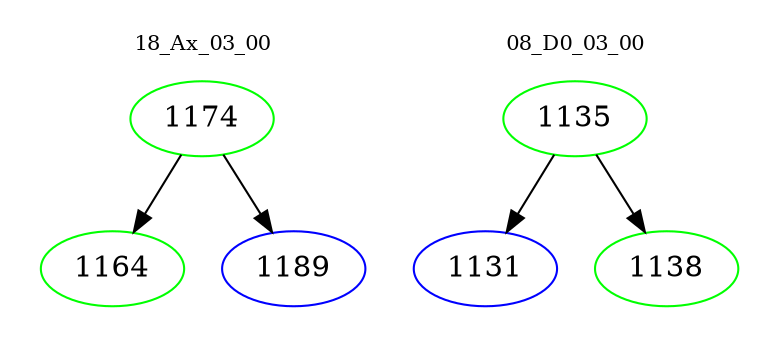 digraph{
subgraph cluster_0 {
color = white
label = "18_Ax_03_00";
fontsize=10;
T0_1174 [label="1174", color="green"]
T0_1174 -> T0_1164 [color="black"]
T0_1164 [label="1164", color="green"]
T0_1174 -> T0_1189 [color="black"]
T0_1189 [label="1189", color="blue"]
}
subgraph cluster_1 {
color = white
label = "08_D0_03_00";
fontsize=10;
T1_1135 [label="1135", color="green"]
T1_1135 -> T1_1131 [color="black"]
T1_1131 [label="1131", color="blue"]
T1_1135 -> T1_1138 [color="black"]
T1_1138 [label="1138", color="green"]
}
}
